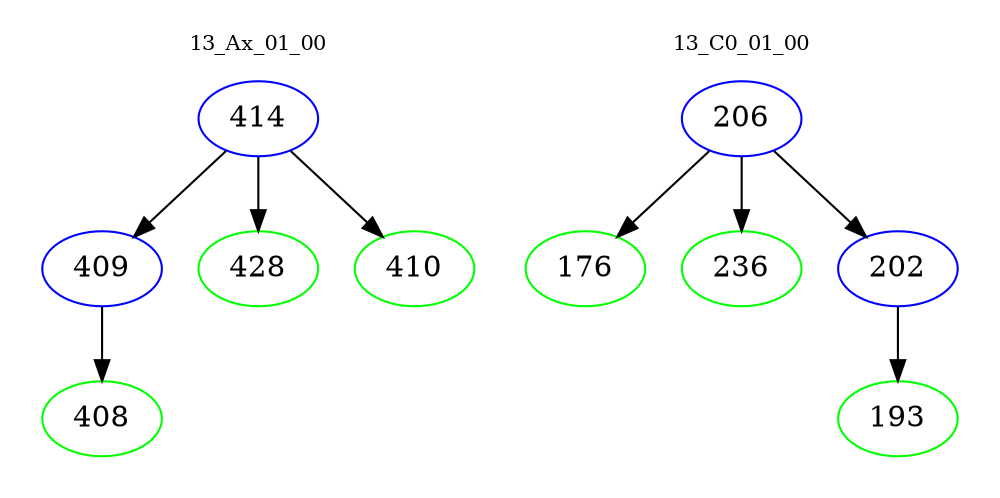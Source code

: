 digraph{
subgraph cluster_0 {
color = white
label = "13_Ax_01_00";
fontsize=10;
T0_414 [label="414", color="blue"]
T0_414 -> T0_409 [color="black"]
T0_409 [label="409", color="blue"]
T0_409 -> T0_408 [color="black"]
T0_408 [label="408", color="green"]
T0_414 -> T0_428 [color="black"]
T0_428 [label="428", color="green"]
T0_414 -> T0_410 [color="black"]
T0_410 [label="410", color="green"]
}
subgraph cluster_1 {
color = white
label = "13_C0_01_00";
fontsize=10;
T1_206 [label="206", color="blue"]
T1_206 -> T1_176 [color="black"]
T1_176 [label="176", color="green"]
T1_206 -> T1_236 [color="black"]
T1_236 [label="236", color="green"]
T1_206 -> T1_202 [color="black"]
T1_202 [label="202", color="blue"]
T1_202 -> T1_193 [color="black"]
T1_193 [label="193", color="green"]
}
}
